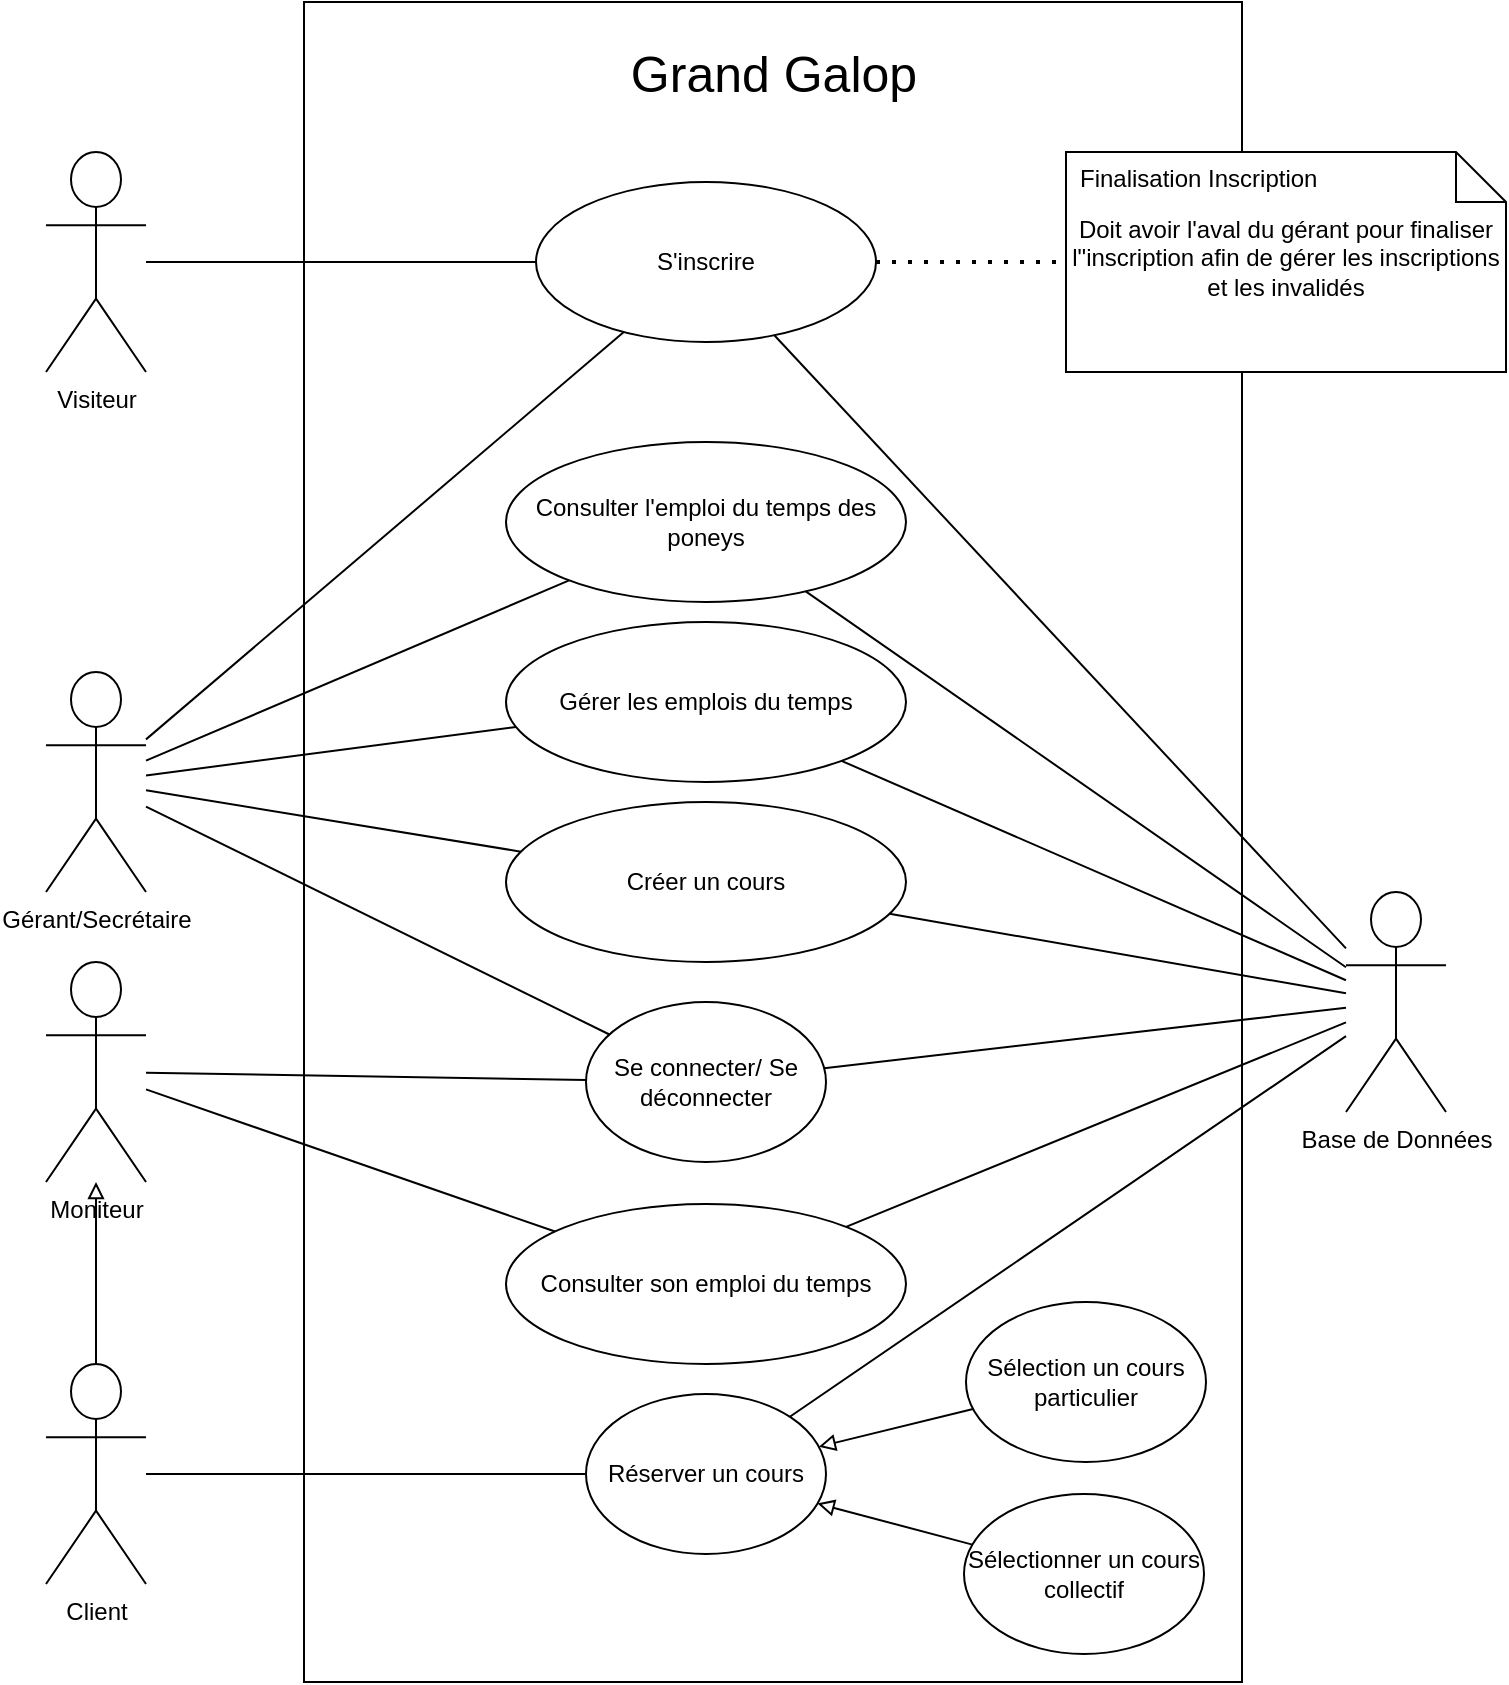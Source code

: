<mxfile version="24.7.14">
  <diagram name="Page-1" id="r_NMhFgIk7wO-2sY05BS">
    <mxGraphModel dx="1793" dy="995" grid="1" gridSize="10" guides="1" tooltips="1" connect="1" arrows="1" fold="1" page="1" pageScale="1" pageWidth="827" pageHeight="1169" math="0" shadow="0">
      <root>
        <mxCell id="0" />
        <mxCell id="1" parent="0" />
        <mxCell id="qCB8tKFfeQziCLTWK84A-1" value="" style="whiteSpace=wrap;html=1;movable=1;resizable=1;rotatable=1;deletable=1;editable=1;locked=0;connectable=1;fillColor=none;" vertex="1" parent="1">
          <mxGeometry x="179" y="30" width="469" height="840" as="geometry" />
        </mxCell>
        <mxCell id="qCB8tKFfeQziCLTWK84A-6" value="Client" style="shape=umlActor;verticalLabelPosition=bottom;verticalAlign=top;html=1;outlineConnect=0;" vertex="1" parent="1">
          <mxGeometry x="50" y="711" width="50" height="110" as="geometry" />
        </mxCell>
        <mxCell id="qCB8tKFfeQziCLTWK84A-7" value="Gérant/Secrétaire" style="shape=umlActor;verticalLabelPosition=bottom;verticalAlign=top;html=1;outlineConnect=0;" vertex="1" parent="1">
          <mxGeometry x="50" y="365" width="50" height="110" as="geometry" />
        </mxCell>
        <mxCell id="qCB8tKFfeQziCLTWK84A-8" value="Visiteur" style="shape=umlActor;verticalLabelPosition=bottom;verticalAlign=top;html=1;outlineConnect=0;" vertex="1" parent="1">
          <mxGeometry x="50" y="105" width="50" height="110" as="geometry" />
        </mxCell>
        <mxCell id="qCB8tKFfeQziCLTWK84A-11" value="Gérer les emplois du temps" style="ellipse;whiteSpace=wrap;html=1;" vertex="1" parent="1">
          <mxGeometry x="280" y="340" width="200" height="80" as="geometry" />
        </mxCell>
        <mxCell id="qCB8tKFfeQziCLTWK84A-12" value="Consulter l&#39;emploi du temps des poneys" style="ellipse;whiteSpace=wrap;html=1;" vertex="1" parent="1">
          <mxGeometry x="280" y="250" width="200" height="80" as="geometry" />
        </mxCell>
        <mxCell id="qCB8tKFfeQziCLTWK84A-13" value="Se connecter/ Se déconnecter" style="ellipse;whiteSpace=wrap;html=1;" vertex="1" parent="1">
          <mxGeometry x="320" y="530" width="120" height="80" as="geometry" />
        </mxCell>
        <mxCell id="qCB8tKFfeQziCLTWK84A-14" value="S&#39;inscrire" style="ellipse;whiteSpace=wrap;html=1;" vertex="1" parent="1">
          <mxGeometry x="295" y="120" width="170" height="80" as="geometry" />
        </mxCell>
        <mxCell id="qCB8tKFfeQziCLTWK84A-15" value="Réserver un cours" style="ellipse;whiteSpace=wrap;html=1;" vertex="1" parent="1">
          <mxGeometry x="320" y="726" width="120" height="80" as="geometry" />
        </mxCell>
        <mxCell id="qCB8tKFfeQziCLTWK84A-19" value="" style="endArrow=none;html=1;rounded=0;" edge="1" parent="1" source="qCB8tKFfeQziCLTWK84A-8" target="qCB8tKFfeQziCLTWK84A-14">
          <mxGeometry width="50" height="50" relative="1" as="geometry">
            <mxPoint x="-130" y="750" as="sourcePoint" />
            <mxPoint x="-80" y="700" as="targetPoint" />
          </mxGeometry>
        </mxCell>
        <mxCell id="qCB8tKFfeQziCLTWK84A-22" value="" style="endArrow=none;html=1;rounded=0;" edge="1" parent="1" source="qCB8tKFfeQziCLTWK84A-6" target="qCB8tKFfeQziCLTWK84A-15">
          <mxGeometry width="50" height="50" relative="1" as="geometry">
            <mxPoint x="110" y="564" as="sourcePoint" />
            <mxPoint x="370" y="553" as="targetPoint" />
          </mxGeometry>
        </mxCell>
        <mxCell id="qCB8tKFfeQziCLTWK84A-23" value="" style="endArrow=none;html=1;rounded=0;" edge="1" parent="1" source="qCB8tKFfeQziCLTWK84A-7" target="qCB8tKFfeQziCLTWK84A-13">
          <mxGeometry width="50" height="50" relative="1" as="geometry">
            <mxPoint x="110" y="484" as="sourcePoint" />
            <mxPoint x="370" y="473" as="targetPoint" />
          </mxGeometry>
        </mxCell>
        <mxCell id="qCB8tKFfeQziCLTWK84A-24" value="" style="endArrow=none;html=1;rounded=0;" edge="1" parent="1" source="qCB8tKFfeQziCLTWK84A-7" target="qCB8tKFfeQziCLTWK84A-11">
          <mxGeometry width="50" height="50" relative="1" as="geometry">
            <mxPoint x="110" y="280" as="sourcePoint" />
            <mxPoint x="385" y="443" as="targetPoint" />
          </mxGeometry>
        </mxCell>
        <mxCell id="qCB8tKFfeQziCLTWK84A-25" value="" style="endArrow=none;html=1;rounded=0;" edge="1" parent="1" source="qCB8tKFfeQziCLTWK84A-43" target="qCB8tKFfeQziCLTWK84A-13">
          <mxGeometry width="50" height="50" relative="1" as="geometry">
            <mxPoint x="50" y="460" as="sourcePoint" />
            <mxPoint x="277" y="510" as="targetPoint" />
          </mxGeometry>
        </mxCell>
        <mxCell id="qCB8tKFfeQziCLTWK84A-26" value="" style="endArrow=none;html=1;rounded=0;" edge="1" parent="1" source="qCB8tKFfeQziCLTWK84A-7" target="qCB8tKFfeQziCLTWK84A-12">
          <mxGeometry width="50" height="50" relative="1" as="geometry">
            <mxPoint x="68" y="200" as="sourcePoint" />
            <mxPoint x="314" y="95" as="targetPoint" />
          </mxGeometry>
        </mxCell>
        <mxCell id="qCB8tKFfeQziCLTWK84A-27" value="Grand Galop" style="text;html=1;align=center;verticalAlign=middle;whiteSpace=wrap;rounded=0;fontSize=25;fontStyle=0" vertex="1" parent="1">
          <mxGeometry x="319" y="50" width="190" height="30" as="geometry" />
        </mxCell>
        <mxCell id="qCB8tKFfeQziCLTWK84A-28" value="Doit avoir l&#39;aval du gérant pour finaliser l&quot;inscription afin de gérer les inscriptions et les invalidés" style="shape=note2;boundedLbl=1;whiteSpace=wrap;html=1;size=25;verticalAlign=top;align=center;" vertex="1" parent="1">
          <mxGeometry x="560" y="105" width="220" height="110" as="geometry" />
        </mxCell>
        <mxCell id="qCB8tKFfeQziCLTWK84A-29" value="Finalisation Inscription" style="resizeWidth=1;part=1;strokeColor=none;fillColor=none;align=left;spacingLeft=5;" vertex="1" parent="qCB8tKFfeQziCLTWK84A-28">
          <mxGeometry width="220" height="25" relative="1" as="geometry" />
        </mxCell>
        <mxCell id="qCB8tKFfeQziCLTWK84A-30" value="" style="endArrow=none;dashed=1;html=1;dashPattern=1 3;strokeWidth=2;rounded=0;" edge="1" parent="1" source="qCB8tKFfeQziCLTWK84A-14" target="qCB8tKFfeQziCLTWK84A-28">
          <mxGeometry width="50" height="50" relative="1" as="geometry">
            <mxPoint x="-50" y="720" as="sourcePoint" />
            <mxPoint y="670" as="targetPoint" />
          </mxGeometry>
        </mxCell>
        <mxCell id="qCB8tKFfeQziCLTWK84A-31" value="Sélection un cours particulier" style="ellipse;whiteSpace=wrap;html=1;" vertex="1" parent="1">
          <mxGeometry x="510" y="680" width="120" height="80" as="geometry" />
        </mxCell>
        <mxCell id="qCB8tKFfeQziCLTWK84A-32" value="Sélectionner un cours collectif" style="ellipse;whiteSpace=wrap;html=1;" vertex="1" parent="1">
          <mxGeometry x="509" y="776" width="120" height="80" as="geometry" />
        </mxCell>
        <mxCell id="qCB8tKFfeQziCLTWK84A-35" value="" style="endArrow=block;html=1;rounded=0;endFill=0;" edge="1" parent="1" source="qCB8tKFfeQziCLTWK84A-32" target="qCB8tKFfeQziCLTWK84A-15">
          <mxGeometry width="50" height="50" relative="1" as="geometry">
            <mxPoint x="286" y="786" as="sourcePoint" />
            <mxPoint x="336" y="736" as="targetPoint" />
          </mxGeometry>
        </mxCell>
        <mxCell id="qCB8tKFfeQziCLTWK84A-36" value="" style="endArrow=block;html=1;rounded=0;endFill=0;" edge="1" parent="1" source="qCB8tKFfeQziCLTWK84A-31" target="qCB8tKFfeQziCLTWK84A-15">
          <mxGeometry width="50" height="50" relative="1" as="geometry">
            <mxPoint x="501" y="710" as="sourcePoint" />
            <mxPoint x="445" y="693" as="targetPoint" />
          </mxGeometry>
        </mxCell>
        <mxCell id="qCB8tKFfeQziCLTWK84A-37" value="Base de Données" style="shape=umlActor;verticalLabelPosition=bottom;verticalAlign=top;html=1;outlineConnect=0;" vertex="1" parent="1">
          <mxGeometry x="700" y="475" width="50" height="110" as="geometry" />
        </mxCell>
        <mxCell id="qCB8tKFfeQziCLTWK84A-38" value="" style="endArrow=none;html=1;rounded=0;" edge="1" parent="1" source="qCB8tKFfeQziCLTWK84A-12" target="qCB8tKFfeQziCLTWK84A-37">
          <mxGeometry width="50" height="50" relative="1" as="geometry">
            <mxPoint x="560" y="260" as="sourcePoint" />
            <mxPoint x="610" y="210" as="targetPoint" />
          </mxGeometry>
        </mxCell>
        <mxCell id="qCB8tKFfeQziCLTWK84A-40" value="" style="endArrow=none;html=1;rounded=0;" edge="1" parent="1" source="qCB8tKFfeQziCLTWK84A-11" target="qCB8tKFfeQziCLTWK84A-37">
          <mxGeometry width="50" height="50" relative="1" as="geometry">
            <mxPoint x="466" y="213" as="sourcePoint" />
            <mxPoint x="700" y="278" as="targetPoint" />
          </mxGeometry>
        </mxCell>
        <mxCell id="qCB8tKFfeQziCLTWK84A-41" value="" style="endArrow=none;html=1;rounded=0;" edge="1" parent="1" source="qCB8tKFfeQziCLTWK84A-13" target="qCB8tKFfeQziCLTWK84A-37">
          <mxGeometry width="50" height="50" relative="1" as="geometry">
            <mxPoint x="482" y="303" as="sourcePoint" />
            <mxPoint x="700" y="287" as="targetPoint" />
          </mxGeometry>
        </mxCell>
        <mxCell id="qCB8tKFfeQziCLTWK84A-42" value="" style="endArrow=none;html=1;rounded=0;" edge="1" parent="1" source="qCB8tKFfeQziCLTWK84A-15" target="qCB8tKFfeQziCLTWK84A-37">
          <mxGeometry width="50" height="50" relative="1" as="geometry">
            <mxPoint x="435" y="409" as="sourcePoint" />
            <mxPoint x="700" y="296" as="targetPoint" />
          </mxGeometry>
        </mxCell>
        <mxCell id="qCB8tKFfeQziCLTWK84A-43" value="Moniteur" style="shape=umlActor;verticalLabelPosition=bottom;verticalAlign=top;html=1;outlineConnect=0;" vertex="1" parent="1">
          <mxGeometry x="50" y="510" width="50" height="110" as="geometry" />
        </mxCell>
        <mxCell id="qCB8tKFfeQziCLTWK84A-46" value="" style="endArrow=block;html=1;rounded=0;endFill=0;" edge="1" parent="1" source="qCB8tKFfeQziCLTWK84A-6" target="qCB8tKFfeQziCLTWK84A-43">
          <mxGeometry width="50" height="50" relative="1" as="geometry">
            <mxPoint x="10" y="600" as="sourcePoint" />
            <mxPoint x="60" y="550" as="targetPoint" />
          </mxGeometry>
        </mxCell>
        <mxCell id="qCB8tKFfeQziCLTWK84A-47" value="Consulter son emploi du temps" style="ellipse;whiteSpace=wrap;html=1;" vertex="1" parent="1">
          <mxGeometry x="280" y="631" width="200" height="80" as="geometry" />
        </mxCell>
        <mxCell id="qCB8tKFfeQziCLTWK84A-48" value="" style="endArrow=none;html=1;rounded=0;" edge="1" parent="1" source="qCB8tKFfeQziCLTWK84A-47" target="qCB8tKFfeQziCLTWK84A-37">
          <mxGeometry width="50" height="50" relative="1" as="geometry">
            <mxPoint x="421" y="548" as="sourcePoint" />
            <mxPoint x="700" y="307" as="targetPoint" />
          </mxGeometry>
        </mxCell>
        <mxCell id="qCB8tKFfeQziCLTWK84A-50" value="" style="endArrow=none;html=1;rounded=0;" edge="1" parent="1" source="qCB8tKFfeQziCLTWK84A-43" target="qCB8tKFfeQziCLTWK84A-47">
          <mxGeometry width="50" height="50" relative="1" as="geometry">
            <mxPoint x="110" y="449" as="sourcePoint" />
            <mxPoint x="325" y="481" as="targetPoint" />
          </mxGeometry>
        </mxCell>
        <mxCell id="qCB8tKFfeQziCLTWK84A-51" value="Créer un cours" style="ellipse;whiteSpace=wrap;html=1;" vertex="1" parent="1">
          <mxGeometry x="280" y="430" width="200" height="80" as="geometry" />
        </mxCell>
        <mxCell id="qCB8tKFfeQziCLTWK84A-52" value="" style="endArrow=none;html=1;rounded=0;" edge="1" parent="1" source="qCB8tKFfeQziCLTWK84A-7" target="qCB8tKFfeQziCLTWK84A-51">
          <mxGeometry width="50" height="50" relative="1" as="geometry">
            <mxPoint x="110" y="246" as="sourcePoint" />
            <mxPoint x="285" y="255" as="targetPoint" />
          </mxGeometry>
        </mxCell>
        <mxCell id="qCB8tKFfeQziCLTWK84A-53" value="" style="endArrow=none;html=1;rounded=0;" edge="1" parent="1" source="qCB8tKFfeQziCLTWK84A-51" target="qCB8tKFfeQziCLTWK84A-37">
          <mxGeometry width="50" height="50" relative="1" as="geometry">
            <mxPoint x="414" y="418" as="sourcePoint" />
            <mxPoint x="700" y="296" as="targetPoint" />
          </mxGeometry>
        </mxCell>
        <mxCell id="qCB8tKFfeQziCLTWK84A-54" value="" style="endArrow=none;html=1;rounded=0;" edge="1" parent="1" source="qCB8tKFfeQziCLTWK84A-14" target="qCB8tKFfeQziCLTWK84A-7">
          <mxGeometry width="50" height="50" relative="1" as="geometry">
            <mxPoint x="-150" y="540" as="sourcePoint" />
            <mxPoint x="-100" y="490" as="targetPoint" />
          </mxGeometry>
        </mxCell>
        <mxCell id="qCB8tKFfeQziCLTWK84A-55" value="" style="endArrow=none;html=1;rounded=0;" edge="1" parent="1" source="qCB8tKFfeQziCLTWK84A-14" target="qCB8tKFfeQziCLTWK84A-37">
          <mxGeometry width="50" height="50" relative="1" as="geometry">
            <mxPoint x="679" y="260" as="sourcePoint" />
            <mxPoint x="440" y="464" as="targetPoint" />
          </mxGeometry>
        </mxCell>
      </root>
    </mxGraphModel>
  </diagram>
</mxfile>
